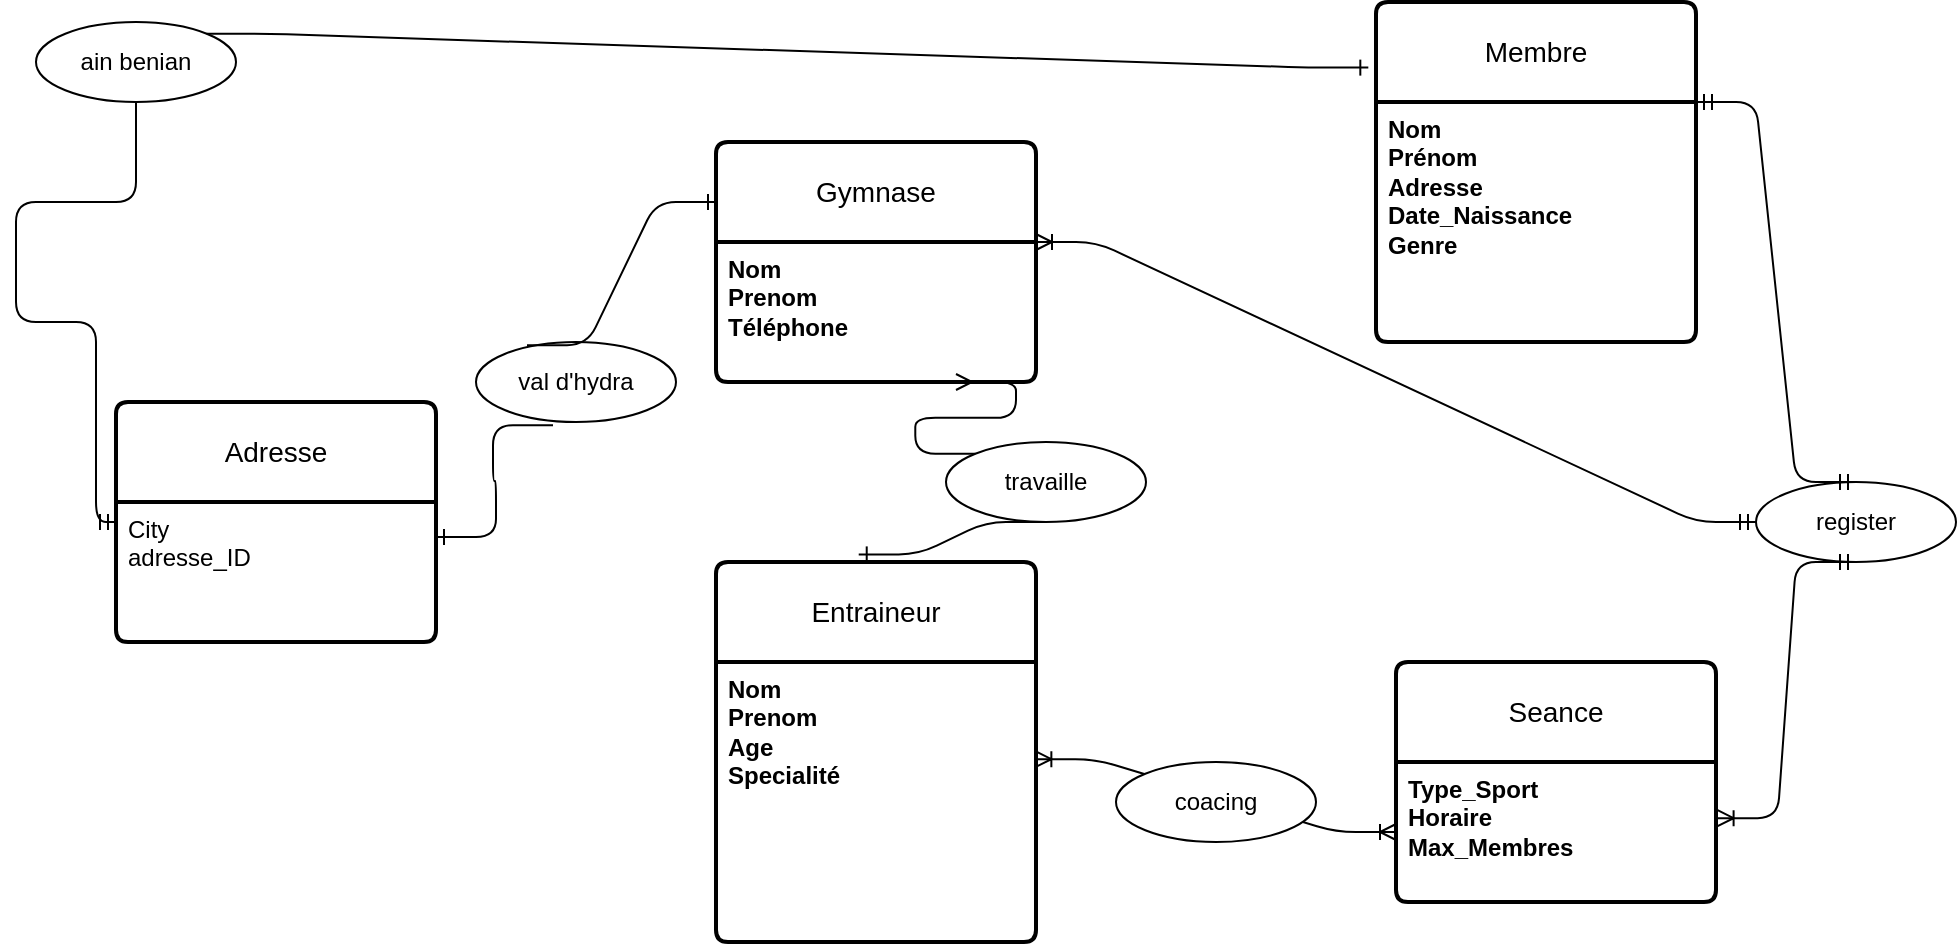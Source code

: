 <mxfile>
    <diagram id="K9ah9TVlGkyaHXf_QZJq" name="Page-1">
        <mxGraphModel dx="1838" dy="792" grid="1" gridSize="10" guides="1" tooltips="1" connect="1" arrows="1" fold="1" page="1" pageScale="1" pageWidth="850" pageHeight="1100" math="0" shadow="0">
            <root>
                <mxCell id="0"/>
                <mxCell id="1" parent="0"/>
                <mxCell id="15" value="Gymnase" style="swimlane;childLayout=stackLayout;horizontal=1;startSize=50;horizontalStack=0;rounded=1;fontSize=14;fontStyle=0;strokeWidth=2;resizeParent=0;resizeLast=1;shadow=0;dashed=0;align=center;arcSize=4;whiteSpace=wrap;html=1;" parent="1" vertex="1">
                    <mxGeometry x="210" y="210" width="160" height="120" as="geometry"/>
                </mxCell>
                <mxCell id="16" value="&lt;div&gt;&lt;strong data-end=&quot;335&quot; data-start=&quot;321&quot;&gt;&lt;strong data-end=&quot;407&quot; data-start=&quot;400&quot;&gt;Nom&lt;/strong&gt;&lt;/strong&gt;&lt;/div&gt;&lt;div&gt;&lt;b&gt;Prenom&lt;/b&gt;&lt;/div&gt;&lt;div&gt;&lt;strong data-end=&quot;335&quot; data-start=&quot;321&quot;&gt;&lt;strong data-end=&quot;407&quot; data-start=&quot;400&quot;&gt;&lt;strong data-end=&quot;444&quot; data-start=&quot;433&quot;&gt;&lt;strong data-end=&quot;496&quot; data-start=&quot;483&quot;&gt;Téléphone&lt;/strong&gt;&lt;/strong&gt;&lt;/strong&gt;&lt;/strong&gt;&lt;/div&gt;" style="align=left;strokeColor=none;fillColor=none;spacingLeft=4;fontSize=12;verticalAlign=top;resizable=0;rotatable=0;part=1;html=1;" parent="15" vertex="1">
                    <mxGeometry y="50" width="160" height="70" as="geometry"/>
                </mxCell>
                <mxCell id="17" value="Membre" style="swimlane;childLayout=stackLayout;horizontal=1;startSize=50;horizontalStack=0;rounded=1;fontSize=14;fontStyle=0;strokeWidth=2;resizeParent=0;resizeLast=1;shadow=0;dashed=0;align=center;arcSize=4;whiteSpace=wrap;html=1;" parent="1" vertex="1">
                    <mxGeometry x="540" y="140" width="160" height="170" as="geometry"/>
                </mxCell>
                <mxCell id="18" value="&lt;div&gt;&lt;strong data-end=&quot;587&quot; data-start=&quot;574&quot;&gt;Nom&lt;/strong&gt;&lt;/div&gt;&lt;div&gt;&lt;strong data-end=&quot;587&quot; data-start=&quot;574&quot;&gt;Prénom&lt;/strong&gt;&lt;/div&gt;&lt;div&gt;&lt;strong data-end=&quot;587&quot; data-start=&quot;574&quot;&gt;Adresse&lt;/strong&gt;&lt;/div&gt;&lt;div&gt;&lt;strong data-end=&quot;587&quot; data-start=&quot;574&quot;&gt;Date_Naissance&lt;/strong&gt;&lt;/div&gt;&lt;div&gt;&lt;strong data-end=&quot;587&quot; data-start=&quot;574&quot;&gt;&lt;strong data-end=&quot;827&quot; data-start=&quot;818&quot;&gt;Genre&lt;/strong&gt;&lt;/strong&gt;&lt;/div&gt;" style="align=left;strokeColor=none;fillColor=none;spacingLeft=4;fontSize=12;verticalAlign=top;resizable=0;rotatable=0;part=1;html=1;" parent="17" vertex="1">
                    <mxGeometry y="50" width="160" height="120" as="geometry"/>
                </mxCell>
                <mxCell id="21" value="Entraineur" style="swimlane;childLayout=stackLayout;horizontal=1;startSize=50;horizontalStack=0;rounded=1;fontSize=14;fontStyle=0;strokeWidth=2;resizeParent=0;resizeLast=1;shadow=0;dashed=0;align=center;arcSize=4;whiteSpace=wrap;html=1;" parent="1" vertex="1">
                    <mxGeometry x="210" y="420" width="160" height="190" as="geometry"/>
                </mxCell>
                <mxCell id="22" value="&lt;div&gt;&lt;div&gt;&lt;strong data-end=&quot;1050&quot; data-start=&quot;1036&quot;&gt;Nom&lt;/strong&gt;&lt;/div&gt;&lt;div&gt;&lt;strong data-end=&quot;1050&quot; data-start=&quot;1036&quot;&gt;Prenom&lt;/strong&gt;&lt;/div&gt;&lt;div&gt;&lt;strong data-end=&quot;1050&quot; data-start=&quot;1036&quot;&gt;Age&lt;/strong&gt;&lt;/div&gt;&lt;/div&gt;&lt;div&gt;&lt;strong data-end=&quot;1050&quot; data-start=&quot;1036&quot;&gt;Specialité&lt;/strong&gt;&lt;/div&gt;" style="align=left;strokeColor=none;fillColor=none;spacingLeft=4;fontSize=12;verticalAlign=top;resizable=0;rotatable=0;part=1;html=1;" parent="21" vertex="1">
                    <mxGeometry y="50" width="160" height="140" as="geometry"/>
                </mxCell>
                <mxCell id="23" value="Seance" style="swimlane;childLayout=stackLayout;horizontal=1;startSize=50;horizontalStack=0;rounded=1;fontSize=14;fontStyle=0;strokeWidth=2;resizeParent=0;resizeLast=1;shadow=0;dashed=0;align=center;arcSize=4;whiteSpace=wrap;html=1;" parent="1" vertex="1">
                    <mxGeometry x="550" y="470" width="160" height="120" as="geometry"/>
                </mxCell>
                <mxCell id="24" value="&lt;strong data-end=&quot;1050&quot; data-start=&quot;1036&quot;&gt;Type_Sport&lt;/strong&gt;&lt;div&gt;&lt;strong data-end=&quot;1050&quot; data-start=&quot;1036&quot;&gt;&lt;strong data-end=&quot;1138&quot; data-start=&quot;1127&quot;&gt;Horaire&lt;/strong&gt;&lt;/strong&gt;&lt;/div&gt;&lt;div&gt;&lt;strong data-end=&quot;1050&quot; data-start=&quot;1036&quot;&gt;&lt;strong data-end=&quot;1138&quot; data-start=&quot;1127&quot;&gt;&lt;strong data-end=&quot;1191&quot; data-start=&quot;1176&quot;&gt;Max_Membres&lt;/strong&gt;&lt;/strong&gt;&lt;/strong&gt;&lt;/div&gt;&lt;div&gt;&lt;strong data-end=&quot;1050&quot; data-start=&quot;1036&quot;&gt;&lt;strong data-end=&quot;1138&quot; data-start=&quot;1127&quot;&gt;&lt;br&gt;&lt;/strong&gt;&lt;/strong&gt;&lt;/div&gt;" style="align=left;strokeColor=none;fillColor=none;spacingLeft=4;fontSize=12;verticalAlign=top;resizable=0;rotatable=0;part=1;html=1;" parent="23" vertex="1">
                    <mxGeometry y="50" width="160" height="70" as="geometry"/>
                </mxCell>
                <mxCell id="25" value="" style="line;strokeWidth=1;rotatable=0;dashed=0;labelPosition=right;align=left;verticalAlign=middle;spacingTop=0;spacingLeft=6;points=[];portConstraint=eastwest;" parent="23" vertex="1">
                    <mxGeometry y="120" width="160" as="geometry"/>
                </mxCell>
                <mxCell id="53" value="Adresse" style="swimlane;childLayout=stackLayout;horizontal=1;startSize=50;horizontalStack=0;rounded=1;fontSize=14;fontStyle=0;strokeWidth=2;resizeParent=0;resizeLast=1;shadow=0;dashed=0;align=center;arcSize=4;whiteSpace=wrap;html=1;" parent="1" vertex="1">
                    <mxGeometry x="-90" y="340" width="160" height="120" as="geometry"/>
                </mxCell>
                <mxCell id="54" value="City&lt;div&gt;adresse_ID&lt;/div&gt;" style="align=left;strokeColor=none;fillColor=none;spacingLeft=4;fontSize=12;verticalAlign=top;resizable=0;rotatable=0;part=1;html=1;" parent="53" vertex="1">
                    <mxGeometry y="50" width="160" height="70" as="geometry"/>
                </mxCell>
                <mxCell id="60" value="travaille" style="ellipse;whiteSpace=wrap;html=1;align=center;" vertex="1" parent="1">
                    <mxGeometry x="325" y="360" width="100" height="40" as="geometry"/>
                </mxCell>
                <mxCell id="67" value="" style="edgeStyle=orthogonalEdgeStyle;fontSize=12;html=1;endArrow=ERmandOne;entryX=0;entryY=0.5;entryDx=0;entryDy=0;" edge="1" parent="1" source="68" target="53">
                    <mxGeometry width="100" height="100" relative="1" as="geometry">
                        <mxPoint x="-80" y="250" as="sourcePoint"/>
                        <mxPoint x="140" y="430" as="targetPoint"/>
                        <Array as="points">
                            <mxPoint x="-140" y="240"/>
                            <mxPoint x="-140" y="300"/>
                            <mxPoint x="-100" y="300"/>
                            <mxPoint x="-100" y="400"/>
                        </Array>
                    </mxGeometry>
                </mxCell>
                <mxCell id="68" value="ain benian" style="ellipse;whiteSpace=wrap;html=1;align=center;" vertex="1" parent="1">
                    <mxGeometry x="-130" y="150" width="100" height="40" as="geometry"/>
                </mxCell>
                <mxCell id="70" value="" style="edgeStyle=entityRelationEdgeStyle;fontSize=12;html=1;endArrow=ERone;endFill=1;entryX=-0.024;entryY=0.193;entryDx=0;entryDy=0;entryPerimeter=0;exitX=1;exitY=0;exitDx=0;exitDy=0;" edge="1" parent="1" source="68" target="17">
                    <mxGeometry width="100" height="100" relative="1" as="geometry">
                        <mxPoint x="80" y="130" as="sourcePoint"/>
                        <mxPoint x="140" y="310" as="targetPoint"/>
                    </mxGeometry>
                </mxCell>
                <mxCell id="72" value="register" style="ellipse;whiteSpace=wrap;html=1;align=center;" vertex="1" parent="1">
                    <mxGeometry x="730" y="380" width="100" height="40" as="geometry"/>
                </mxCell>
                <mxCell id="73" value="" style="edgeStyle=entityRelationEdgeStyle;fontSize=12;html=1;endArrow=ERmandOne;startArrow=ERmandOne;entryX=1;entryY=0;entryDx=0;entryDy=0;exitX=0.5;exitY=0;exitDx=0;exitDy=0;" edge="1" parent="1" source="72" target="18">
                    <mxGeometry width="100" height="100" relative="1" as="geometry">
                        <mxPoint x="560" y="410" as="sourcePoint"/>
                        <mxPoint x="660" y="310" as="targetPoint"/>
                    </mxGeometry>
                </mxCell>
                <mxCell id="75" value="" style="edgeStyle=entityRelationEdgeStyle;fontSize=12;html=1;endArrow=ERoneToMany;startArrow=ERmandOne;entryX=1;entryY=0;entryDx=0;entryDy=0;exitX=0;exitY=0.5;exitDx=0;exitDy=0;" edge="1" parent="1" source="72" target="16">
                    <mxGeometry width="100" height="100" relative="1" as="geometry">
                        <mxPoint x="560" y="410" as="sourcePoint"/>
                        <mxPoint x="660" y="310" as="targetPoint"/>
                        <Array as="points">
                            <mxPoint x="520" y="380"/>
                        </Array>
                    </mxGeometry>
                </mxCell>
                <mxCell id="77" value="" style="edgeStyle=entityRelationEdgeStyle;fontSize=12;html=1;endArrow=ERoneToMany;startArrow=ERoneToMany;exitX=0.998;exitY=0.347;exitDx=0;exitDy=0;exitPerimeter=0;entryX=0;entryY=0.5;entryDx=0;entryDy=0;" edge="1" parent="1" source="22" target="24">
                    <mxGeometry width="100" height="100" relative="1" as="geometry">
                        <mxPoint x="560" y="410" as="sourcePoint"/>
                        <mxPoint x="660" y="310" as="targetPoint"/>
                    </mxGeometry>
                </mxCell>
                <mxCell id="78" value="coacing" style="ellipse;whiteSpace=wrap;html=1;align=center;" vertex="1" parent="1">
                    <mxGeometry x="410" y="520" width="100" height="40" as="geometry"/>
                </mxCell>
                <mxCell id="79" value="val d&#39;hydra" style="ellipse;whiteSpace=wrap;html=1;align=center;" vertex="1" parent="1">
                    <mxGeometry x="90" y="310" width="100" height="40" as="geometry"/>
                </mxCell>
                <mxCell id="80" value="" style="edgeStyle=entityRelationEdgeStyle;fontSize=12;html=1;endArrow=ERoneToMany;startArrow=ERmandOne;entryX=1.005;entryY=0.401;entryDx=0;entryDy=0;entryPerimeter=0;exitX=0.5;exitY=1;exitDx=0;exitDy=0;" edge="1" parent="1" source="72" target="24">
                    <mxGeometry width="100" height="100" relative="1" as="geometry">
                        <mxPoint x="430" y="490" as="sourcePoint"/>
                        <mxPoint x="530" y="390" as="targetPoint"/>
                    </mxGeometry>
                </mxCell>
                <mxCell id="81" value="" style="edgeStyle=entityRelationEdgeStyle;fontSize=12;html=1;endArrow=ERone;endFill=1;entryX=0;entryY=0.25;entryDx=0;entryDy=0;exitX=0.255;exitY=0.04;exitDx=0;exitDy=0;exitPerimeter=0;" edge="1" parent="1" source="79" target="15">
                    <mxGeometry width="100" height="100" relative="1" as="geometry">
                        <mxPoint x="10" y="370" as="sourcePoint"/>
                        <mxPoint x="110" y="270" as="targetPoint"/>
                    </mxGeometry>
                </mxCell>
                <mxCell id="82" value="" style="edgeStyle=entityRelationEdgeStyle;fontSize=12;html=1;endArrow=ERone;endFill=1;entryX=1;entryY=0.25;entryDx=0;entryDy=0;exitX=0.385;exitY=1.04;exitDx=0;exitDy=0;exitPerimeter=0;" edge="1" parent="1" source="79" target="54">
                    <mxGeometry width="100" height="100" relative="1" as="geometry">
                        <mxPoint x="10" y="370" as="sourcePoint"/>
                        <mxPoint x="110" y="270" as="targetPoint"/>
                    </mxGeometry>
                </mxCell>
                <mxCell id="83" value="" style="edgeStyle=entityRelationEdgeStyle;fontSize=12;html=1;endArrow=ERone;endFill=1;entryX=0.446;entryY=-0.02;entryDx=0;entryDy=0;entryPerimeter=0;exitX=0.5;exitY=1;exitDx=0;exitDy=0;" edge="1" parent="1" source="60" target="21">
                    <mxGeometry width="100" height="100" relative="1" as="geometry">
                        <mxPoint x="150" y="370" as="sourcePoint"/>
                        <mxPoint x="250" y="270" as="targetPoint"/>
                    </mxGeometry>
                </mxCell>
                <mxCell id="84" value="" style="edgeStyle=entityRelationEdgeStyle;fontSize=12;html=1;endArrow=ERmany;entryX=0.75;entryY=1;entryDx=0;entryDy=0;exitX=0;exitY=0;exitDx=0;exitDy=0;" edge="1" parent="1" source="60" target="16">
                    <mxGeometry width="100" height="100" relative="1" as="geometry">
                        <mxPoint x="420" y="360" as="sourcePoint"/>
                        <mxPoint x="250" y="270" as="targetPoint"/>
                    </mxGeometry>
                </mxCell>
            </root>
        </mxGraphModel>
    </diagram>
</mxfile>